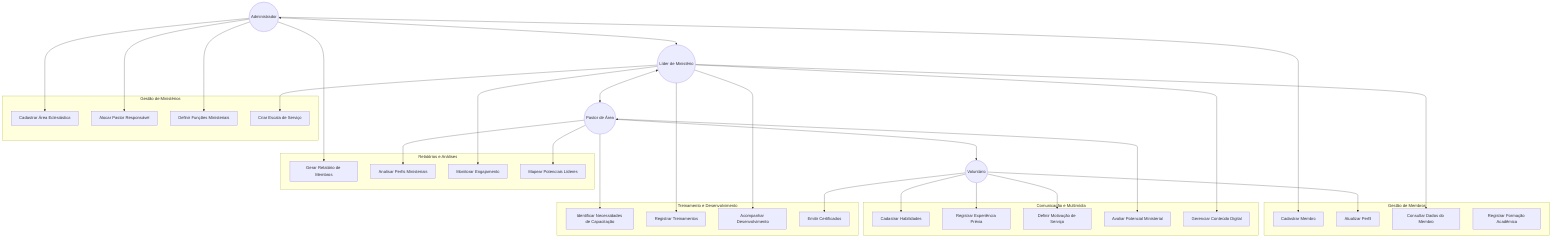 flowchart TB
    %% Atores Principais
    Administrator((Administrador))
    Leader((Líder de Ministério))
    Volunteer((Voluntário))
    Pastor((Pastor de Área))

    %% Subgraph de Gestão de Membros
    subgraph "Gestão de Membros"
        CadastrarMembro[Cadastrar Membro]
        AtualizarPerfil[Atualizar Perfil]
        ConsultarMembro[Consultar Dados do Membro]
        RegistrarFormacao[Registrar Formação Acadêmica]
    end

    %% Subgraph de Gestão de Ministérios
    subgraph "Gestão de Ministérios"
        CadastrarArea[Cadastrar Área Eclesiástica]
        AlocarPastor[Alocar Pastor Responsável]
        DefinirFuncoes[Definir Funções Ministeriais]
        CriarEscala[Criar Escala de Serviço]
    end

    %% Subgraph de Comunicação e Multimídia
    subgraph "Comunicação e Multimídia"
        CadastrarHabilidades[Cadastrar Habilidades]
        RegistrarExperiencia[Registrar Experiência Prévia]
        DefinirMotivacao[Definir Motivação de Serviço]
        AvaliarPotencial[Avaliar Potencial Ministerial]
        GerenciarConteudo[Gerenciar Conteúdo Digital]
    end

    %% Subgraph de Treinamento e Desenvolvimento
    subgraph "Treinamento e Desenvolvimento"
        IdentificarNecessidades[Identificar Necessidades de Capacitação]
        RegistrarTreinamentos[Registrar Treinamentos]
        AcompanharDesenvolvimento[Acompanhar Desenvolvimento]
        EmitirCertificados[Emitir Certificados]
    end

    %% Subgraph de Relatórios e Análises
    subgraph "Relatórios e Análises"
        GerarRelatorioMembros[Gerar Relatório de Membros]
        AnalisarPerfisMinisteriais[Analisar Perfis Ministeriais]
        MonitorarEngajamento[Monitorar Engajamento]
        MapearPotenciais[Mapear Potenciais Líderes]
    end

    %% Relacionamentos do Administrador
    Administrator --> CadastrarMembro
    Administrator --> CadastrarArea
    Administrator --> AlocarPastor
    Administrator --> GerarRelatorioMembros
    Administrator --> DefinirFuncoes

    %% Relacionamentos do Líder de Ministério
    Leader --> ConsultarMembro
    Leader --> CriarEscala
    Leader --> RegistrarTreinamentos
    Leader --> AcompanharDesenvolvimento
    Leader --> GerenciarConteudo
    Leader --> MonitorarEngajamento

    %% Relacionamentos do Pastor
    Pastor --> AvaliarPotencial
    Pastor --> IdentificarNecessidades
    Pastor --> MapearPotenciais
    Pastor --> AnalisarPerfisMinisteriais

    %% Relacionamentos do Voluntário
    Volunteer --> AtualizarPerfil
    Volunteer --> CadastrarHabilidades
    Volunteer --> RegistrarExperiencia
    Volunteer --> DefinirMotivacao
    Volunteer --> EmitirCertificados

    %% Interações Cruzadas
    Administrator <--> Leader
    Leader <--> Pastor
    Pastor <--> Volunteer